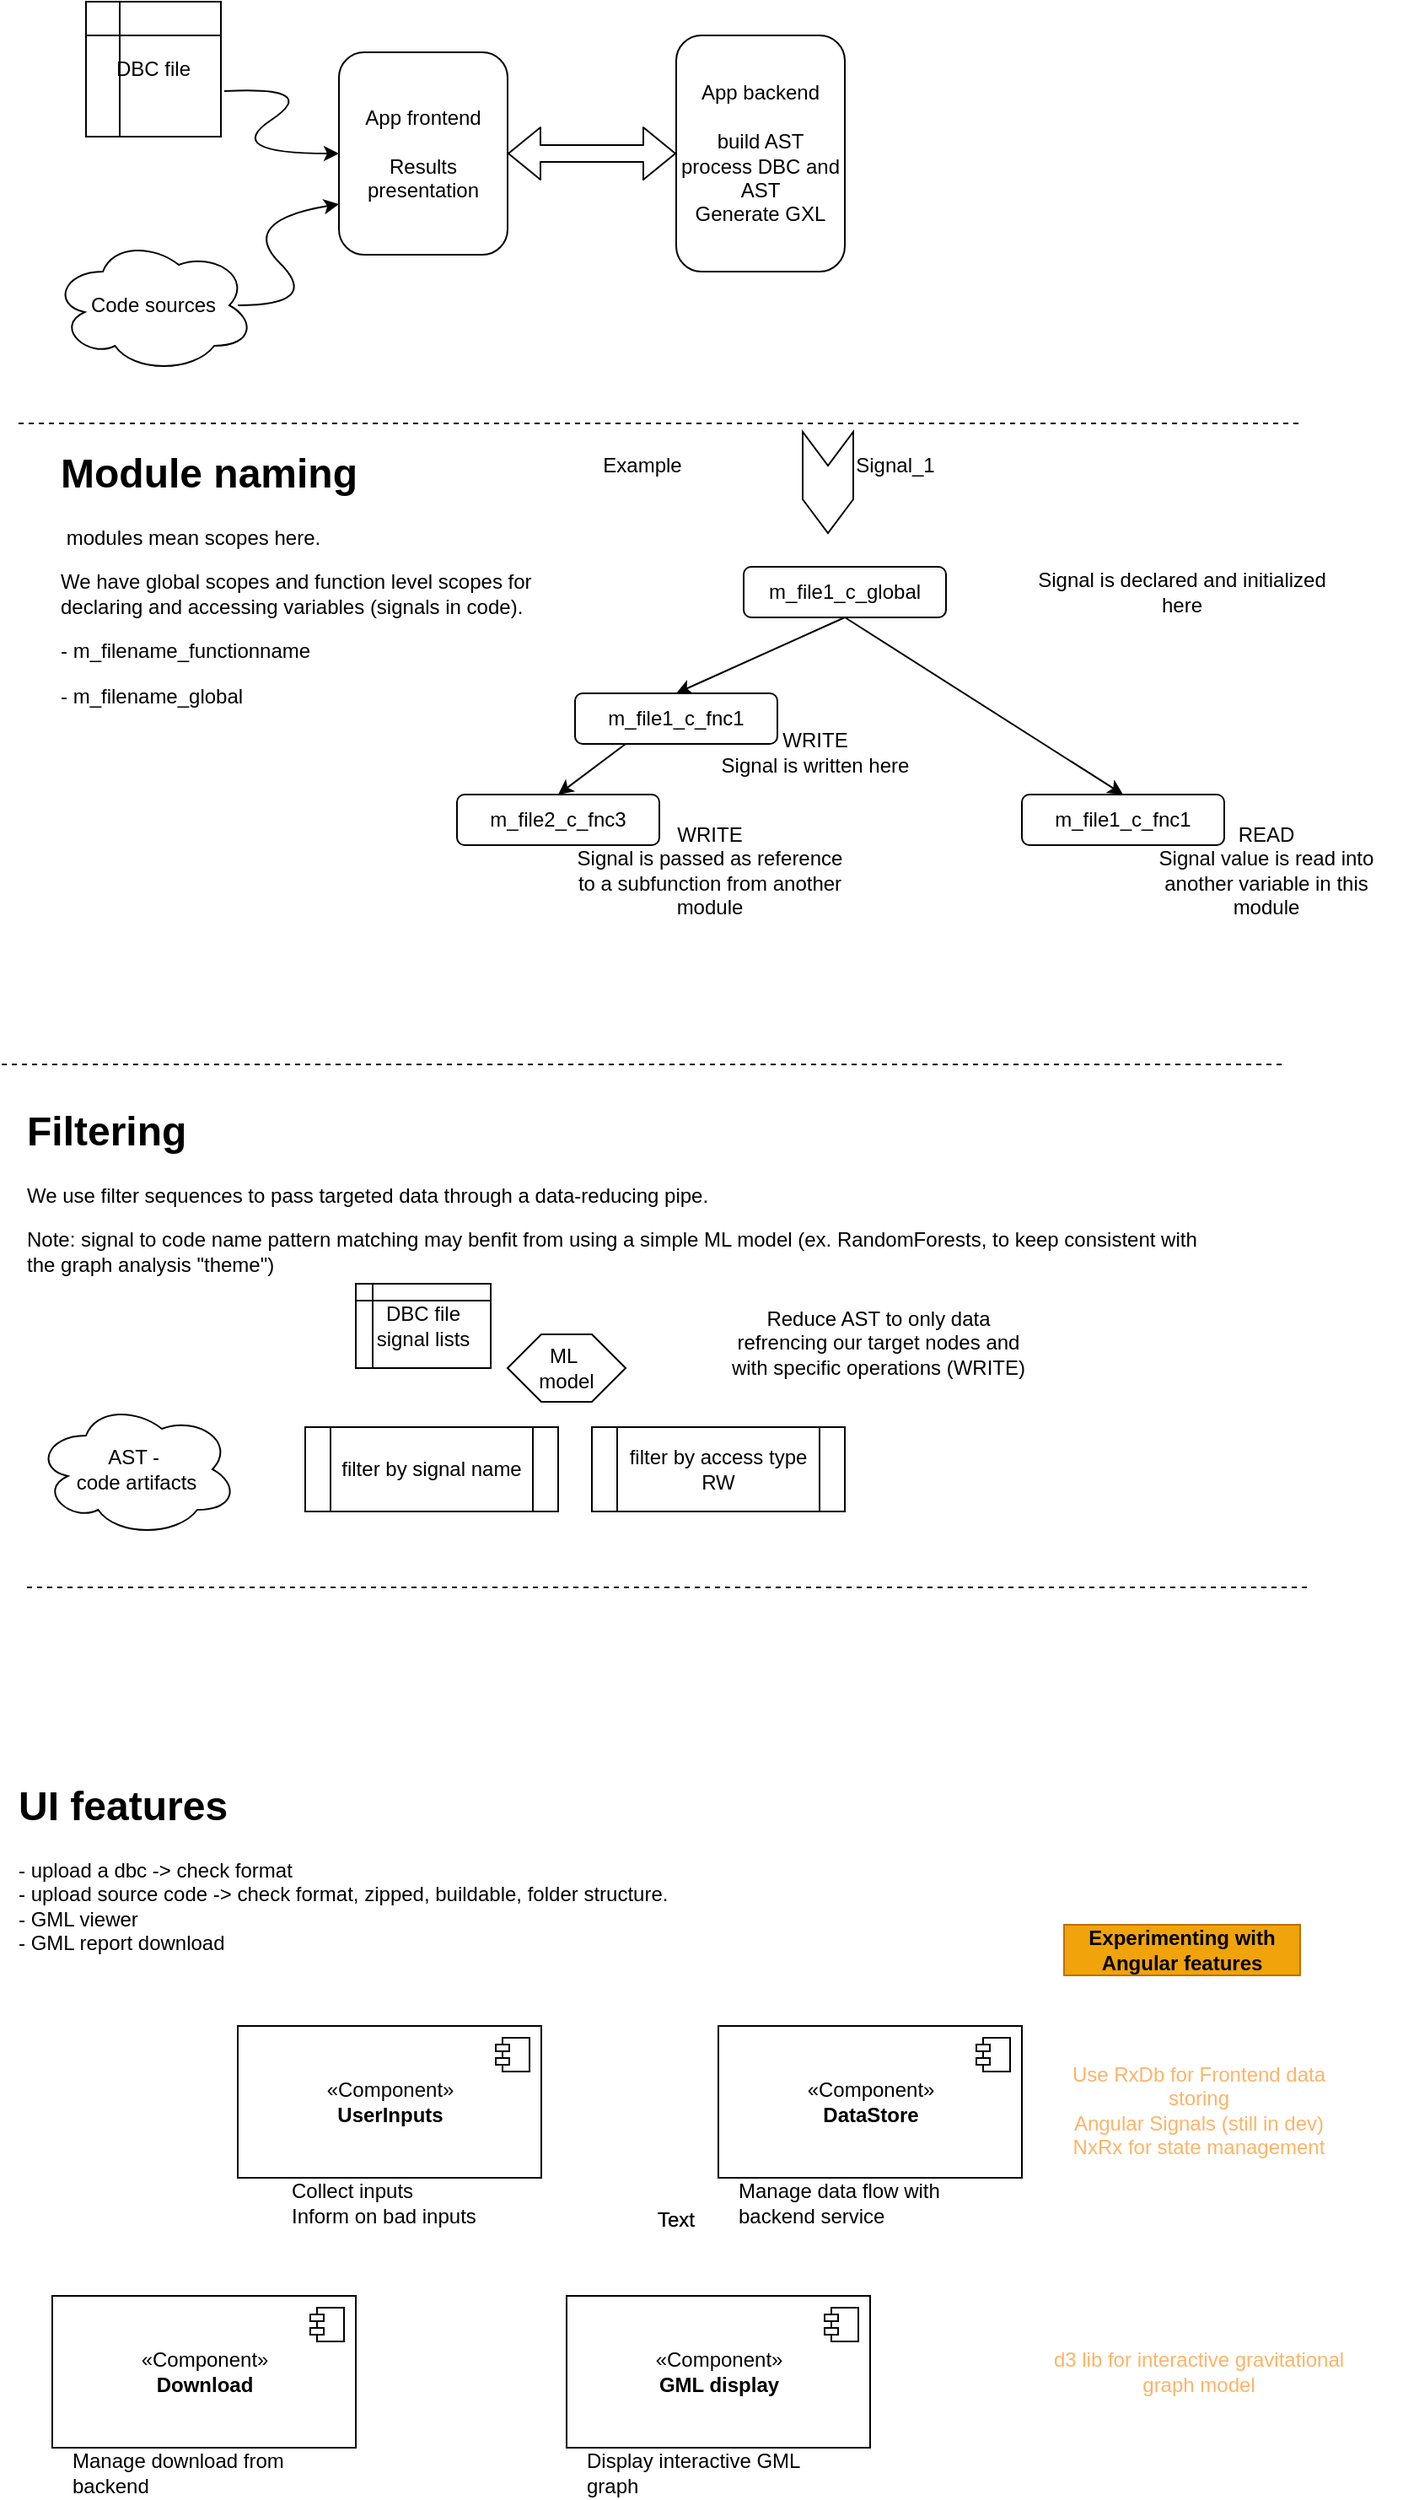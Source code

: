 <mxfile>
    <diagram id="rkdgpKh-mPak9UycuP8K" name="Page-1">
        <mxGraphModel dx="1019" dy="688" grid="1" gridSize="10" guides="1" tooltips="1" connect="1" arrows="1" fold="1" page="1" pageScale="1" pageWidth="850" pageHeight="1100" math="0" shadow="0">
            <root>
                <mxCell id="0"/>
                <mxCell id="1" parent="0"/>
                <mxCell id="4" value="DBC file" style="shape=internalStorage;whiteSpace=wrap;html=1;backgroundOutline=1;" vertex="1" parent="1">
                    <mxGeometry x="80" y="70" width="80" height="80" as="geometry"/>
                </mxCell>
                <mxCell id="6" value="Code sources" style="ellipse;shape=cloud;whiteSpace=wrap;html=1;" vertex="1" parent="1">
                    <mxGeometry x="60" y="210" width="120" height="80" as="geometry"/>
                </mxCell>
                <mxCell id="7" value="App frontend&lt;br&gt;&lt;br&gt;Results presentation" style="rounded=1;whiteSpace=wrap;html=1;" vertex="1" parent="1">
                    <mxGeometry x="230" y="100" width="100" height="120" as="geometry"/>
                </mxCell>
                <mxCell id="8" value="App backend&lt;br&gt;&lt;br&gt;build AST&lt;br&gt;process DBC and AST&lt;br&gt;Generate GXL&lt;br&gt;" style="rounded=1;whiteSpace=wrap;html=1;" vertex="1" parent="1">
                    <mxGeometry x="430" y="90" width="100" height="140" as="geometry"/>
                </mxCell>
                <mxCell id="11" value="" style="curved=1;endArrow=classic;html=1;entryX=0;entryY=0.75;entryDx=0;entryDy=0;" edge="1" parent="1" target="7">
                    <mxGeometry width="50" height="50" relative="1" as="geometry">
                        <mxPoint x="170" y="250" as="sourcePoint"/>
                        <mxPoint x="220" y="200" as="targetPoint"/>
                        <Array as="points">
                            <mxPoint x="220" y="250"/>
                            <mxPoint x="170" y="200"/>
                        </Array>
                    </mxGeometry>
                </mxCell>
                <mxCell id="12" value="" style="curved=1;endArrow=classic;html=1;exitX=1.025;exitY=0.663;exitDx=0;exitDy=0;exitPerimeter=0;entryX=0;entryY=0.5;entryDx=0;entryDy=0;" edge="1" parent="1" source="4" target="7">
                    <mxGeometry width="50" height="50" relative="1" as="geometry">
                        <mxPoint x="170" y="120" as="sourcePoint"/>
                        <mxPoint x="220" y="70" as="targetPoint"/>
                        <Array as="points">
                            <mxPoint x="220" y="120"/>
                            <mxPoint x="160" y="160"/>
                        </Array>
                    </mxGeometry>
                </mxCell>
                <mxCell id="13" value="" style="shape=flexArrow;endArrow=classic;startArrow=classic;html=1;entryX=0;entryY=0.5;entryDx=0;entryDy=0;" edge="1" parent="1" source="7" target="8">
                    <mxGeometry width="100" height="100" relative="1" as="geometry">
                        <mxPoint x="330" y="330" as="sourcePoint"/>
                        <mxPoint x="430" y="230" as="targetPoint"/>
                    </mxGeometry>
                </mxCell>
                <mxCell id="14" value="" style="endArrow=none;dashed=1;html=1;" edge="1" parent="1">
                    <mxGeometry width="50" height="50" relative="1" as="geometry">
                        <mxPoint x="40" y="320" as="sourcePoint"/>
                        <mxPoint x="800" y="320" as="targetPoint"/>
                    </mxGeometry>
                </mxCell>
                <mxCell id="15" value="m_file1_c_global" style="rounded=1;whiteSpace=wrap;html=1;" vertex="1" parent="1">
                    <mxGeometry x="470" y="405" width="120" height="30" as="geometry"/>
                </mxCell>
                <mxCell id="17" value="&lt;h1&gt;Module naming&lt;/h1&gt;&lt;p&gt;&amp;nbsp;modules mean scopes here.&lt;/p&gt;&lt;p&gt;We have global scopes and function level scopes for declaring and accessing variables (signals in code).&lt;/p&gt;&lt;p&gt;- m_filename_functionname&lt;/p&gt;&lt;p&gt;- m_filename_global&amp;nbsp;&lt;/p&gt;" style="text;html=1;strokeColor=none;fillColor=none;spacing=5;spacingTop=-20;whiteSpace=wrap;overflow=hidden;rounded=0;" vertex="1" parent="1">
                    <mxGeometry x="60" y="330" width="305" height="180" as="geometry"/>
                </mxCell>
                <mxCell id="18" value="Example" style="text;html=1;strokeColor=none;fillColor=none;align=center;verticalAlign=middle;whiteSpace=wrap;rounded=0;" vertex="1" parent="1">
                    <mxGeometry x="380" y="330" width="60" height="30" as="geometry"/>
                </mxCell>
                <mxCell id="19" value="" style="shape=step;perimeter=stepPerimeter;whiteSpace=wrap;html=1;fixedSize=1;rotation=90;" vertex="1" parent="1">
                    <mxGeometry x="490" y="340" width="60" height="30" as="geometry"/>
                </mxCell>
                <mxCell id="20" value="Signal_1" style="text;html=1;strokeColor=none;fillColor=none;align=center;verticalAlign=middle;whiteSpace=wrap;rounded=0;" vertex="1" parent="1">
                    <mxGeometry x="530" y="330" width="60" height="30" as="geometry"/>
                </mxCell>
                <mxCell id="21" value="Signal is declared and initialized here" style="text;html=1;strokeColor=none;fillColor=none;align=center;verticalAlign=middle;whiteSpace=wrap;rounded=0;" vertex="1" parent="1">
                    <mxGeometry x="640" y="405" width="180" height="30" as="geometry"/>
                </mxCell>
                <mxCell id="22" value="m_file1_c_fnc1" style="rounded=1;whiteSpace=wrap;html=1;" vertex="1" parent="1">
                    <mxGeometry x="370" y="480" width="120" height="30" as="geometry"/>
                </mxCell>
                <mxCell id="23" value="m_file2_c_fnc3" style="rounded=1;whiteSpace=wrap;html=1;" vertex="1" parent="1">
                    <mxGeometry x="300" y="540" width="120" height="30" as="geometry"/>
                </mxCell>
                <mxCell id="24" value="WRITE&lt;br&gt;Signal is written here" style="text;html=1;strokeColor=none;fillColor=none;align=center;verticalAlign=middle;whiteSpace=wrap;rounded=0;" vertex="1" parent="1">
                    <mxGeometry x="430" y="500" width="165" height="30" as="geometry"/>
                </mxCell>
                <mxCell id="25" value="WRITE&lt;br&gt;Signal is passed as reference to a subfunction from another module" style="text;html=1;strokeColor=none;fillColor=none;align=center;verticalAlign=middle;whiteSpace=wrap;rounded=0;" vertex="1" parent="1">
                    <mxGeometry x="370" y="560" width="160" height="50" as="geometry"/>
                </mxCell>
                <mxCell id="27" value="m_file1_c_fnc1" style="rounded=1;whiteSpace=wrap;html=1;" vertex="1" parent="1">
                    <mxGeometry x="635" y="540" width="120" height="30" as="geometry"/>
                </mxCell>
                <mxCell id="28" value="READ&lt;br&gt;Signal value is read into another variable in this module" style="text;html=1;strokeColor=none;fillColor=none;align=center;verticalAlign=middle;whiteSpace=wrap;rounded=0;" vertex="1" parent="1">
                    <mxGeometry x="700" y="560" width="160" height="50" as="geometry"/>
                </mxCell>
                <mxCell id="30" value="" style="endArrow=classic;html=1;exitX=0.25;exitY=1;exitDx=0;exitDy=0;entryX=0.5;entryY=0;entryDx=0;entryDy=0;" edge="1" parent="1" source="22" target="23">
                    <mxGeometry width="50" height="50" relative="1" as="geometry">
                        <mxPoint x="600" y="510" as="sourcePoint"/>
                        <mxPoint x="650" y="460" as="targetPoint"/>
                    </mxGeometry>
                </mxCell>
                <mxCell id="31" value="" style="endArrow=classic;html=1;exitX=0.5;exitY=1;exitDx=0;exitDy=0;entryX=0.5;entryY=0;entryDx=0;entryDy=0;" edge="1" parent="1" source="15" target="22">
                    <mxGeometry width="50" height="50" relative="1" as="geometry">
                        <mxPoint x="590" y="500" as="sourcePoint"/>
                        <mxPoint x="640" y="450" as="targetPoint"/>
                    </mxGeometry>
                </mxCell>
                <mxCell id="32" value="" style="endArrow=classic;html=1;exitX=0.5;exitY=1;exitDx=0;exitDy=0;entryX=0.5;entryY=0;entryDx=0;entryDy=0;" edge="1" parent="1" source="15" target="27">
                    <mxGeometry width="50" height="50" relative="1" as="geometry">
                        <mxPoint x="600" y="500" as="sourcePoint"/>
                        <mxPoint x="650" y="450" as="targetPoint"/>
                    </mxGeometry>
                </mxCell>
                <mxCell id="33" value="" style="endArrow=none;dashed=1;html=1;" edge="1" parent="1">
                    <mxGeometry width="50" height="50" relative="1" as="geometry">
                        <mxPoint x="30" y="700" as="sourcePoint"/>
                        <mxPoint x="790" y="700" as="targetPoint"/>
                    </mxGeometry>
                </mxCell>
                <mxCell id="34" value="&lt;h1&gt;Filtering&lt;/h1&gt;&lt;p&gt;We use filter sequences to pass targeted data through a data-reducing pipe.&lt;/p&gt;&lt;p&gt;Note: signal to code name pattern matching may benfit from using a simple ML model (ex. RandomForests, to keep consistent with the graph analysis &quot;theme&quot;)&lt;/p&gt;" style="text;html=1;strokeColor=none;fillColor=none;spacing=5;spacingTop=-20;whiteSpace=wrap;overflow=hidden;rounded=0;" vertex="1" parent="1">
                    <mxGeometry x="40" y="720" width="720" height="110" as="geometry"/>
                </mxCell>
                <mxCell id="37" value="DBC file signal lists" style="shape=internalStorage;whiteSpace=wrap;html=1;backgroundOutline=1;dx=10;dy=10;" vertex="1" parent="1">
                    <mxGeometry x="240" y="830" width="80" height="50" as="geometry"/>
                </mxCell>
                <mxCell id="38" value="AST -&amp;nbsp; &lt;br&gt;code artifacts" style="ellipse;shape=cloud;whiteSpace=wrap;html=1;" vertex="1" parent="1">
                    <mxGeometry x="50" y="900" width="120" height="80" as="geometry"/>
                </mxCell>
                <mxCell id="39" value="filter by signal name" style="shape=process;whiteSpace=wrap;html=1;backgroundOutline=1;" vertex="1" parent="1">
                    <mxGeometry x="210" y="915" width="150" height="50" as="geometry"/>
                </mxCell>
                <mxCell id="41" value="filter by access type&lt;br&gt;RW" style="shape=process;whiteSpace=wrap;html=1;backgroundOutline=1;" vertex="1" parent="1">
                    <mxGeometry x="380" y="915" width="150" height="50" as="geometry"/>
                </mxCell>
                <mxCell id="43" value="Reduce AST to only data refrencing our target nodes and with specific operations (WRITE)" style="text;html=1;strokeColor=none;fillColor=none;align=center;verticalAlign=middle;whiteSpace=wrap;rounded=0;" vertex="1" parent="1">
                    <mxGeometry x="460" y="850" width="180" height="30" as="geometry"/>
                </mxCell>
                <mxCell id="44" value="" style="endArrow=none;dashed=1;html=1;" edge="1" parent="1">
                    <mxGeometry width="50" height="50" relative="1" as="geometry">
                        <mxPoint x="45" y="1010" as="sourcePoint"/>
                        <mxPoint x="805" y="1010" as="targetPoint"/>
                    </mxGeometry>
                </mxCell>
                <mxCell id="45" value="&lt;h1&gt;UI features&lt;/h1&gt;&lt;div&gt;- upload a dbc -&amp;gt; check format&lt;/div&gt;&lt;div&gt;- upload source code -&amp;gt; check format, zipped, buildable, folder structure.&lt;/div&gt;&lt;div&gt;- GML viewer&lt;/div&gt;&lt;div&gt;- GML report download&lt;/div&gt;&lt;div&gt;&lt;br&gt;&lt;/div&gt;" style="text;html=1;strokeColor=none;fillColor=none;spacing=5;spacingTop=-20;whiteSpace=wrap;overflow=hidden;rounded=0;" vertex="1" parent="1">
                    <mxGeometry x="35" y="1120" width="720" height="130" as="geometry"/>
                </mxCell>
                <mxCell id="46" value="«Component»&lt;br&gt;&lt;b&gt;UserInputs&lt;/b&gt;" style="html=1;dropTarget=0;" vertex="1" parent="1">
                    <mxGeometry x="170" y="1270" width="180" height="90" as="geometry"/>
                </mxCell>
                <mxCell id="47" value="" style="shape=module;jettyWidth=8;jettyHeight=4;" vertex="1" parent="46">
                    <mxGeometry x="1" width="20" height="20" relative="1" as="geometry">
                        <mxPoint x="-27" y="7" as="offset"/>
                    </mxGeometry>
                </mxCell>
                <mxCell id="48" value="«Component»&lt;br&gt;&lt;b&gt;GML display&lt;/b&gt;" style="html=1;dropTarget=0;" vertex="1" parent="1">
                    <mxGeometry x="365" y="1430" width="180" height="90" as="geometry"/>
                </mxCell>
                <mxCell id="49" value="" style="shape=module;jettyWidth=8;jettyHeight=4;" vertex="1" parent="48">
                    <mxGeometry x="1" width="20" height="20" relative="1" as="geometry">
                        <mxPoint x="-27" y="7" as="offset"/>
                    </mxGeometry>
                </mxCell>
                <mxCell id="50" value="«Component»&lt;br&gt;&lt;b&gt;Download&lt;/b&gt;" style="html=1;dropTarget=0;" vertex="1" parent="1">
                    <mxGeometry x="60" y="1430" width="180" height="90" as="geometry"/>
                </mxCell>
                <mxCell id="51" value="" style="shape=module;jettyWidth=8;jettyHeight=4;" vertex="1" parent="50">
                    <mxGeometry x="1" width="20" height="20" relative="1" as="geometry">
                        <mxPoint x="-27" y="7" as="offset"/>
                    </mxGeometry>
                </mxCell>
                <mxCell id="52" value="«Component»&lt;br&gt;&lt;b&gt;DataStore&lt;/b&gt;" style="html=1;dropTarget=0;" vertex="1" parent="1">
                    <mxGeometry x="455" y="1270" width="180" height="90" as="geometry"/>
                </mxCell>
                <mxCell id="53" value="" style="shape=module;jettyWidth=8;jettyHeight=4;" vertex="1" parent="52">
                    <mxGeometry x="1" width="20" height="20" relative="1" as="geometry">
                        <mxPoint x="-27" y="7" as="offset"/>
                    </mxGeometry>
                </mxCell>
                <mxCell id="54" value="Collect inputs&amp;nbsp;&lt;br&gt;Inform on bad inputs" style="text;html=1;strokeColor=none;fillColor=none;align=left;verticalAlign=middle;whiteSpace=wrap;rounded=0;" vertex="1" parent="1">
                    <mxGeometry x="200" y="1360" width="160" height="30" as="geometry"/>
                </mxCell>
                <mxCell id="55" value="Manage data flow with backend service" style="text;html=1;strokeColor=none;fillColor=none;align=left;verticalAlign=middle;whiteSpace=wrap;rounded=0;" vertex="1" parent="1">
                    <mxGeometry x="465" y="1360" width="160" height="30" as="geometry"/>
                </mxCell>
                <mxCell id="56" value="Manage download from backend" style="text;html=1;strokeColor=none;fillColor=none;align=left;verticalAlign=middle;whiteSpace=wrap;rounded=0;" vertex="1" parent="1">
                    <mxGeometry x="70" y="1520" width="160" height="30" as="geometry"/>
                </mxCell>
                <mxCell id="57" value="Display interactive GML graph" style="text;html=1;strokeColor=none;fillColor=none;align=left;verticalAlign=middle;whiteSpace=wrap;rounded=0;" vertex="1" parent="1">
                    <mxGeometry x="375" y="1520" width="160" height="30" as="geometry"/>
                </mxCell>
                <mxCell id="59" value="ML&amp;nbsp;&lt;br&gt;model" style="shape=hexagon;perimeter=hexagonPerimeter2;whiteSpace=wrap;html=1;fixedSize=1;" vertex="1" parent="1">
                    <mxGeometry x="330" y="860" width="70" height="40" as="geometry"/>
                </mxCell>
                <mxCell id="60" value="Experimenting with Angular features" style="text;html=1;strokeColor=#BD7000;fillColor=#f0a30a;align=center;verticalAlign=middle;whiteSpace=wrap;rounded=0;fontColor=#000000;fontStyle=1" vertex="1" parent="1">
                    <mxGeometry x="660" y="1210" width="140" height="30" as="geometry"/>
                </mxCell>
                <mxCell id="61" value="Text" style="text;html=1;strokeColor=none;fillColor=none;align=center;verticalAlign=middle;whiteSpace=wrap;rounded=0;" vertex="1" parent="1">
                    <mxGeometry x="400" y="1370" width="60" height="30" as="geometry"/>
                </mxCell>
                <mxCell id="62" value="Text" style="text;html=1;strokeColor=none;fillColor=none;align=center;verticalAlign=middle;whiteSpace=wrap;rounded=0;" vertex="1" parent="1">
                    <mxGeometry x="400" y="1370" width="60" height="30" as="geometry"/>
                </mxCell>
                <mxCell id="63" value="Use RxDb for Frontend data storing&lt;br&gt;Angular Signals (still in dev)&lt;br&gt;NxRx for state management" style="text;html=1;strokeColor=none;fillColor=none;align=center;verticalAlign=middle;whiteSpace=wrap;rounded=0;fontColor=#FFB366;" vertex="1" parent="1">
                    <mxGeometry x="650" y="1280" width="180" height="80" as="geometry"/>
                </mxCell>
                <mxCell id="64" value="d3 lib for interactive gravitational graph model" style="text;html=1;strokeColor=none;fillColor=none;align=center;verticalAlign=middle;whiteSpace=wrap;rounded=0;fontColor=#FFB366;" vertex="1" parent="1">
                    <mxGeometry x="650" y="1460" width="180" height="30" as="geometry"/>
                </mxCell>
            </root>
        </mxGraphModel>
    </diagram>
</mxfile>
